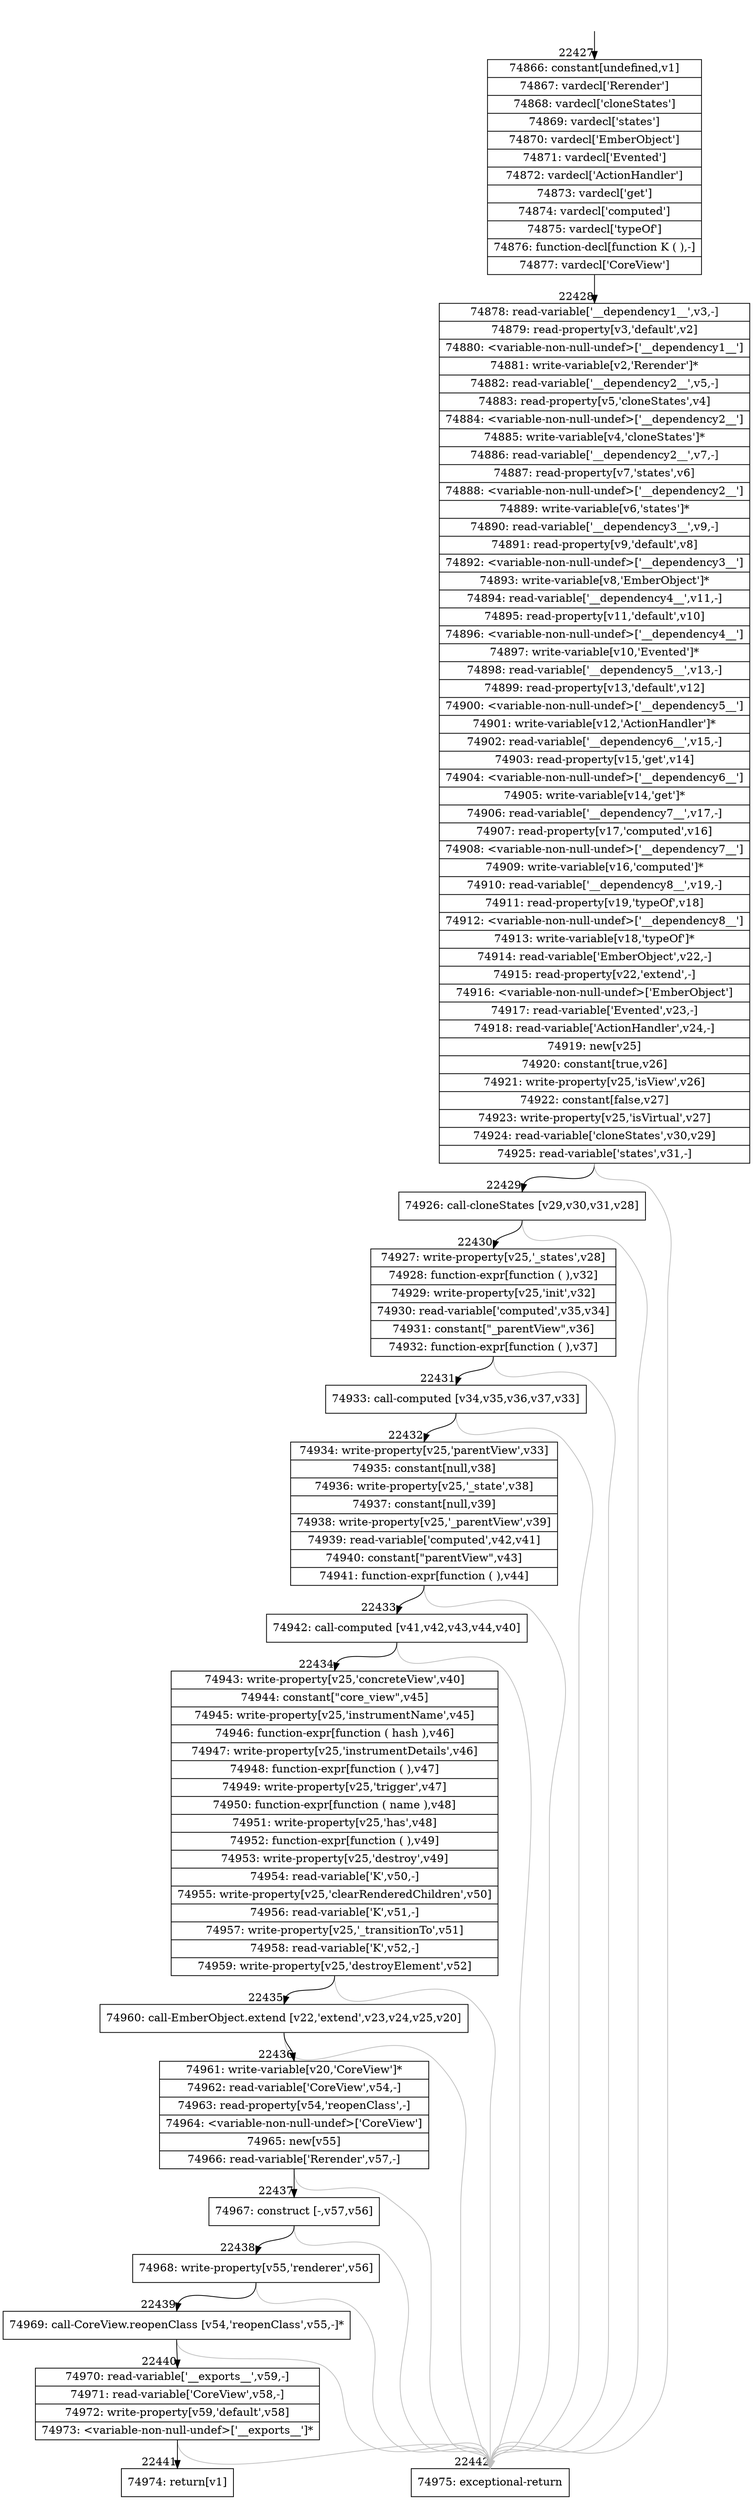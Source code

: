 digraph {
rankdir="TD"
BB_entry1949[shape=none,label=""];
BB_entry1949 -> BB22427 [tailport=s, headport=n, headlabel="    22427"]
BB22427 [shape=record label="{74866: constant[undefined,v1]|74867: vardecl['Rerender']|74868: vardecl['cloneStates']|74869: vardecl['states']|74870: vardecl['EmberObject']|74871: vardecl['Evented']|74872: vardecl['ActionHandler']|74873: vardecl['get']|74874: vardecl['computed']|74875: vardecl['typeOf']|74876: function-decl[function K ( ),-]|74877: vardecl['CoreView']}" ] 
BB22427 -> BB22428 [tailport=s, headport=n, headlabel="      22428"]
BB22428 [shape=record label="{74878: read-variable['__dependency1__',v3,-]|74879: read-property[v3,'default',v2]|74880: \<variable-non-null-undef\>['__dependency1__']|74881: write-variable[v2,'Rerender']*|74882: read-variable['__dependency2__',v5,-]|74883: read-property[v5,'cloneStates',v4]|74884: \<variable-non-null-undef\>['__dependency2__']|74885: write-variable[v4,'cloneStates']*|74886: read-variable['__dependency2__',v7,-]|74887: read-property[v7,'states',v6]|74888: \<variable-non-null-undef\>['__dependency2__']|74889: write-variable[v6,'states']*|74890: read-variable['__dependency3__',v9,-]|74891: read-property[v9,'default',v8]|74892: \<variable-non-null-undef\>['__dependency3__']|74893: write-variable[v8,'EmberObject']*|74894: read-variable['__dependency4__',v11,-]|74895: read-property[v11,'default',v10]|74896: \<variable-non-null-undef\>['__dependency4__']|74897: write-variable[v10,'Evented']*|74898: read-variable['__dependency5__',v13,-]|74899: read-property[v13,'default',v12]|74900: \<variable-non-null-undef\>['__dependency5__']|74901: write-variable[v12,'ActionHandler']*|74902: read-variable['__dependency6__',v15,-]|74903: read-property[v15,'get',v14]|74904: \<variable-non-null-undef\>['__dependency6__']|74905: write-variable[v14,'get']*|74906: read-variable['__dependency7__',v17,-]|74907: read-property[v17,'computed',v16]|74908: \<variable-non-null-undef\>['__dependency7__']|74909: write-variable[v16,'computed']*|74910: read-variable['__dependency8__',v19,-]|74911: read-property[v19,'typeOf',v18]|74912: \<variable-non-null-undef\>['__dependency8__']|74913: write-variable[v18,'typeOf']*|74914: read-variable['EmberObject',v22,-]|74915: read-property[v22,'extend',-]|74916: \<variable-non-null-undef\>['EmberObject']|74917: read-variable['Evented',v23,-]|74918: read-variable['ActionHandler',v24,-]|74919: new[v25]|74920: constant[true,v26]|74921: write-property[v25,'isView',v26]|74922: constant[false,v27]|74923: write-property[v25,'isVirtual',v27]|74924: read-variable['cloneStates',v30,v29]|74925: read-variable['states',v31,-]}" ] 
BB22428 -> BB22429 [tailport=s, headport=n, headlabel="      22429"]
BB22428 -> BB22442 [tailport=s, headport=n, color=gray, headlabel="      22442"]
BB22429 [shape=record label="{74926: call-cloneStates [v29,v30,v31,v28]}" ] 
BB22429 -> BB22430 [tailport=s, headport=n, headlabel="      22430"]
BB22429 -> BB22442 [tailport=s, headport=n, color=gray]
BB22430 [shape=record label="{74927: write-property[v25,'_states',v28]|74928: function-expr[function ( ),v32]|74929: write-property[v25,'init',v32]|74930: read-variable['computed',v35,v34]|74931: constant[\"_parentView\",v36]|74932: function-expr[function ( ),v37]}" ] 
BB22430 -> BB22431 [tailport=s, headport=n, headlabel="      22431"]
BB22430 -> BB22442 [tailport=s, headport=n, color=gray]
BB22431 [shape=record label="{74933: call-computed [v34,v35,v36,v37,v33]}" ] 
BB22431 -> BB22432 [tailport=s, headport=n, headlabel="      22432"]
BB22431 -> BB22442 [tailport=s, headport=n, color=gray]
BB22432 [shape=record label="{74934: write-property[v25,'parentView',v33]|74935: constant[null,v38]|74936: write-property[v25,'_state',v38]|74937: constant[null,v39]|74938: write-property[v25,'_parentView',v39]|74939: read-variable['computed',v42,v41]|74940: constant[\"parentView\",v43]|74941: function-expr[function ( ),v44]}" ] 
BB22432 -> BB22433 [tailport=s, headport=n, headlabel="      22433"]
BB22432 -> BB22442 [tailport=s, headport=n, color=gray]
BB22433 [shape=record label="{74942: call-computed [v41,v42,v43,v44,v40]}" ] 
BB22433 -> BB22434 [tailport=s, headport=n, headlabel="      22434"]
BB22433 -> BB22442 [tailport=s, headport=n, color=gray]
BB22434 [shape=record label="{74943: write-property[v25,'concreteView',v40]|74944: constant[\"core_view\",v45]|74945: write-property[v25,'instrumentName',v45]|74946: function-expr[function ( hash ),v46]|74947: write-property[v25,'instrumentDetails',v46]|74948: function-expr[function ( ),v47]|74949: write-property[v25,'trigger',v47]|74950: function-expr[function ( name ),v48]|74951: write-property[v25,'has',v48]|74952: function-expr[function ( ),v49]|74953: write-property[v25,'destroy',v49]|74954: read-variable['K',v50,-]|74955: write-property[v25,'clearRenderedChildren',v50]|74956: read-variable['K',v51,-]|74957: write-property[v25,'_transitionTo',v51]|74958: read-variable['K',v52,-]|74959: write-property[v25,'destroyElement',v52]}" ] 
BB22434 -> BB22435 [tailport=s, headport=n, headlabel="      22435"]
BB22434 -> BB22442 [tailport=s, headport=n, color=gray]
BB22435 [shape=record label="{74960: call-EmberObject.extend [v22,'extend',v23,v24,v25,v20]}" ] 
BB22435 -> BB22436 [tailport=s, headport=n, headlabel="      22436"]
BB22435 -> BB22442 [tailport=s, headport=n, color=gray]
BB22436 [shape=record label="{74961: write-variable[v20,'CoreView']*|74962: read-variable['CoreView',v54,-]|74963: read-property[v54,'reopenClass',-]|74964: \<variable-non-null-undef\>['CoreView']|74965: new[v55]|74966: read-variable['Rerender',v57,-]}" ] 
BB22436 -> BB22437 [tailport=s, headport=n, headlabel="      22437"]
BB22436 -> BB22442 [tailport=s, headport=n, color=gray]
BB22437 [shape=record label="{74967: construct [-,v57,v56]}" ] 
BB22437 -> BB22438 [tailport=s, headport=n, headlabel="      22438"]
BB22437 -> BB22442 [tailport=s, headport=n, color=gray]
BB22438 [shape=record label="{74968: write-property[v55,'renderer',v56]}" ] 
BB22438 -> BB22439 [tailport=s, headport=n, headlabel="      22439"]
BB22438 -> BB22442 [tailport=s, headport=n, color=gray]
BB22439 [shape=record label="{74969: call-CoreView.reopenClass [v54,'reopenClass',v55,-]*}" ] 
BB22439 -> BB22440 [tailport=s, headport=n, headlabel="      22440"]
BB22439 -> BB22442 [tailport=s, headport=n, color=gray]
BB22440 [shape=record label="{74970: read-variable['__exports__',v59,-]|74971: read-variable['CoreView',v58,-]|74972: write-property[v59,'default',v58]|74973: \<variable-non-null-undef\>['__exports__']*}" ] 
BB22440 -> BB22441 [tailport=s, headport=n, headlabel="      22441"]
BB22440 -> BB22442 [tailport=s, headport=n, color=gray]
BB22441 [shape=record label="{74974: return[v1]}" ] 
BB22442 [shape=record label="{74975: exceptional-return}" ] 
//#$~ 42169
}
